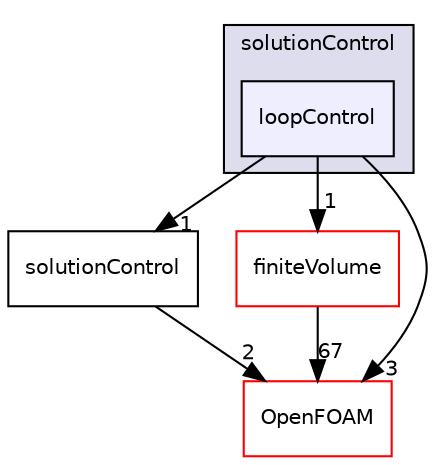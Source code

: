 digraph "src/finiteVolume/cfdTools/general/solutionControl/loopControl" {
  bgcolor=transparent;
  compound=true
  node [ fontsize="10", fontname="Helvetica"];
  edge [ labelfontsize="10", labelfontname="Helvetica"];
  subgraph clusterdir_e111b7571eb84571841d37972aec8430 {
    graph [ bgcolor="#ddddee", pencolor="black", label="solutionControl" fontname="Helvetica", fontsize="10", URL="dir_e111b7571eb84571841d37972aec8430.html"]
  dir_8aa5a73405ecd4f9294e8b986cb9f9d9 [shape=box, label="loopControl", style="filled", fillcolor="#eeeeff", pencolor="black", URL="dir_8aa5a73405ecd4f9294e8b986cb9f9d9.html"];
  }
  dir_87c1225b0ef4530e8f908d08af8f2547 [shape=box label="solutionControl" URL="dir_87c1225b0ef4530e8f908d08af8f2547.html"];
  dir_2ea871e4defbdbd60808750cae643c63 [shape=box label="finiteVolume" color="red" URL="dir_2ea871e4defbdbd60808750cae643c63.html"];
  dir_c5473ff19b20e6ec4dfe5c310b3778a8 [shape=box label="OpenFOAM" color="red" URL="dir_c5473ff19b20e6ec4dfe5c310b3778a8.html"];
  dir_8aa5a73405ecd4f9294e8b986cb9f9d9->dir_87c1225b0ef4530e8f908d08af8f2547 [headlabel="1", labeldistance=1.5 headhref="dir_000865_000869.html"];
  dir_8aa5a73405ecd4f9294e8b986cb9f9d9->dir_2ea871e4defbdbd60808750cae643c63 [headlabel="1", labeldistance=1.5 headhref="dir_000865_001030.html"];
  dir_8aa5a73405ecd4f9294e8b986cb9f9d9->dir_c5473ff19b20e6ec4dfe5c310b3778a8 [headlabel="3", labeldistance=1.5 headhref="dir_000865_002151.html"];
  dir_87c1225b0ef4530e8f908d08af8f2547->dir_c5473ff19b20e6ec4dfe5c310b3778a8 [headlabel="2", labeldistance=1.5 headhref="dir_000869_002151.html"];
  dir_2ea871e4defbdbd60808750cae643c63->dir_c5473ff19b20e6ec4dfe5c310b3778a8 [headlabel="67", labeldistance=1.5 headhref="dir_001030_002151.html"];
}
